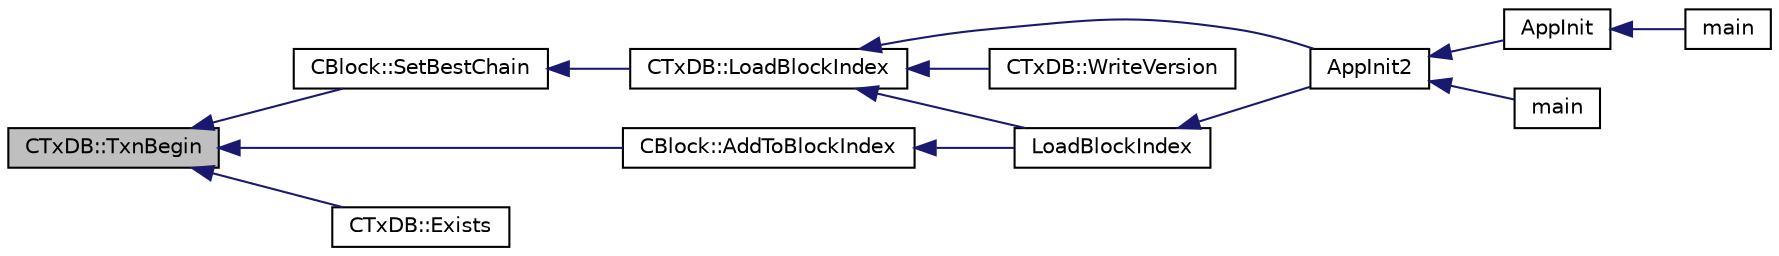 digraph "CTxDB::TxnBegin"
{
  edge [fontname="Helvetica",fontsize="10",labelfontname="Helvetica",labelfontsize="10"];
  node [fontname="Helvetica",fontsize="10",shape=record];
  rankdir="LR";
  Node680 [label="CTxDB::TxnBegin",height=0.2,width=0.4,color="black", fillcolor="grey75", style="filled", fontcolor="black"];
  Node680 -> Node681 [dir="back",color="midnightblue",fontsize="10",style="solid",fontname="Helvetica"];
  Node681 [label="CBlock::SetBestChain",height=0.2,width=0.4,color="black", fillcolor="white", style="filled",URL="$d3/d51/class_c_block.html#a6e308b2d75d1cfc4a75eda36feb60ca1"];
  Node681 -> Node682 [dir="back",color="midnightblue",fontsize="10",style="solid",fontname="Helvetica"];
  Node682 [label="CTxDB::LoadBlockIndex",height=0.2,width=0.4,color="black", fillcolor="white", style="filled",URL="$d9/d8d/class_c_tx_d_b.html#abcb9df0821d996f811f6604b452a26a0"];
  Node682 -> Node683 [dir="back",color="midnightblue",fontsize="10",style="solid",fontname="Helvetica"];
  Node683 [label="AppInit2",height=0.2,width=0.4,color="black", fillcolor="white", style="filled",URL="$d8/dc0/init_8h.html#a1a4c1bfbf6ba1db77e988b89b9cadfd3",tooltip="Initialize ion. "];
  Node683 -> Node684 [dir="back",color="midnightblue",fontsize="10",style="solid",fontname="Helvetica"];
  Node684 [label="AppInit",height=0.2,width=0.4,color="black", fillcolor="white", style="filled",URL="$d4/d35/iond_8cpp.html#ac59316b767e6984e1285f0531275286b"];
  Node684 -> Node685 [dir="back",color="midnightblue",fontsize="10",style="solid",fontname="Helvetica"];
  Node685 [label="main",height=0.2,width=0.4,color="black", fillcolor="white", style="filled",URL="$d4/d35/iond_8cpp.html#a0ddf1224851353fc92bfbff6f499fa97"];
  Node683 -> Node686 [dir="back",color="midnightblue",fontsize="10",style="solid",fontname="Helvetica"];
  Node686 [label="main",height=0.2,width=0.4,color="black", fillcolor="white", style="filled",URL="$d5/d2d/ion_8cpp.html#a0ddf1224851353fc92bfbff6f499fa97"];
  Node682 -> Node687 [dir="back",color="midnightblue",fontsize="10",style="solid",fontname="Helvetica"];
  Node687 [label="LoadBlockIndex",height=0.2,width=0.4,color="black", fillcolor="white", style="filled",URL="$d4/dbf/main_8h.html#a367f303d34b8a5501ac4d77bebab578c"];
  Node687 -> Node683 [dir="back",color="midnightblue",fontsize="10",style="solid",fontname="Helvetica"];
  Node682 -> Node688 [dir="back",color="midnightblue",fontsize="10",style="solid",fontname="Helvetica"];
  Node688 [label="CTxDB::WriteVersion",height=0.2,width=0.4,color="black", fillcolor="white", style="filled",URL="$d9/d8d/class_c_tx_d_b.html#aa30dbf235b1c229896097e1eb1ea9520"];
  Node680 -> Node689 [dir="back",color="midnightblue",fontsize="10",style="solid",fontname="Helvetica"];
  Node689 [label="CBlock::AddToBlockIndex",height=0.2,width=0.4,color="black", fillcolor="white", style="filled",URL="$d3/d51/class_c_block.html#afab527f890c5575db3b1a2b17f47bf5a"];
  Node689 -> Node687 [dir="back",color="midnightblue",fontsize="10",style="solid",fontname="Helvetica"];
  Node680 -> Node690 [dir="back",color="midnightblue",fontsize="10",style="solid",fontname="Helvetica"];
  Node690 [label="CTxDB::Exists",height=0.2,width=0.4,color="black", fillcolor="white", style="filled",URL="$d9/d8d/class_c_tx_d_b.html#a36002f063f6fef483226362a1350e22d"];
}
